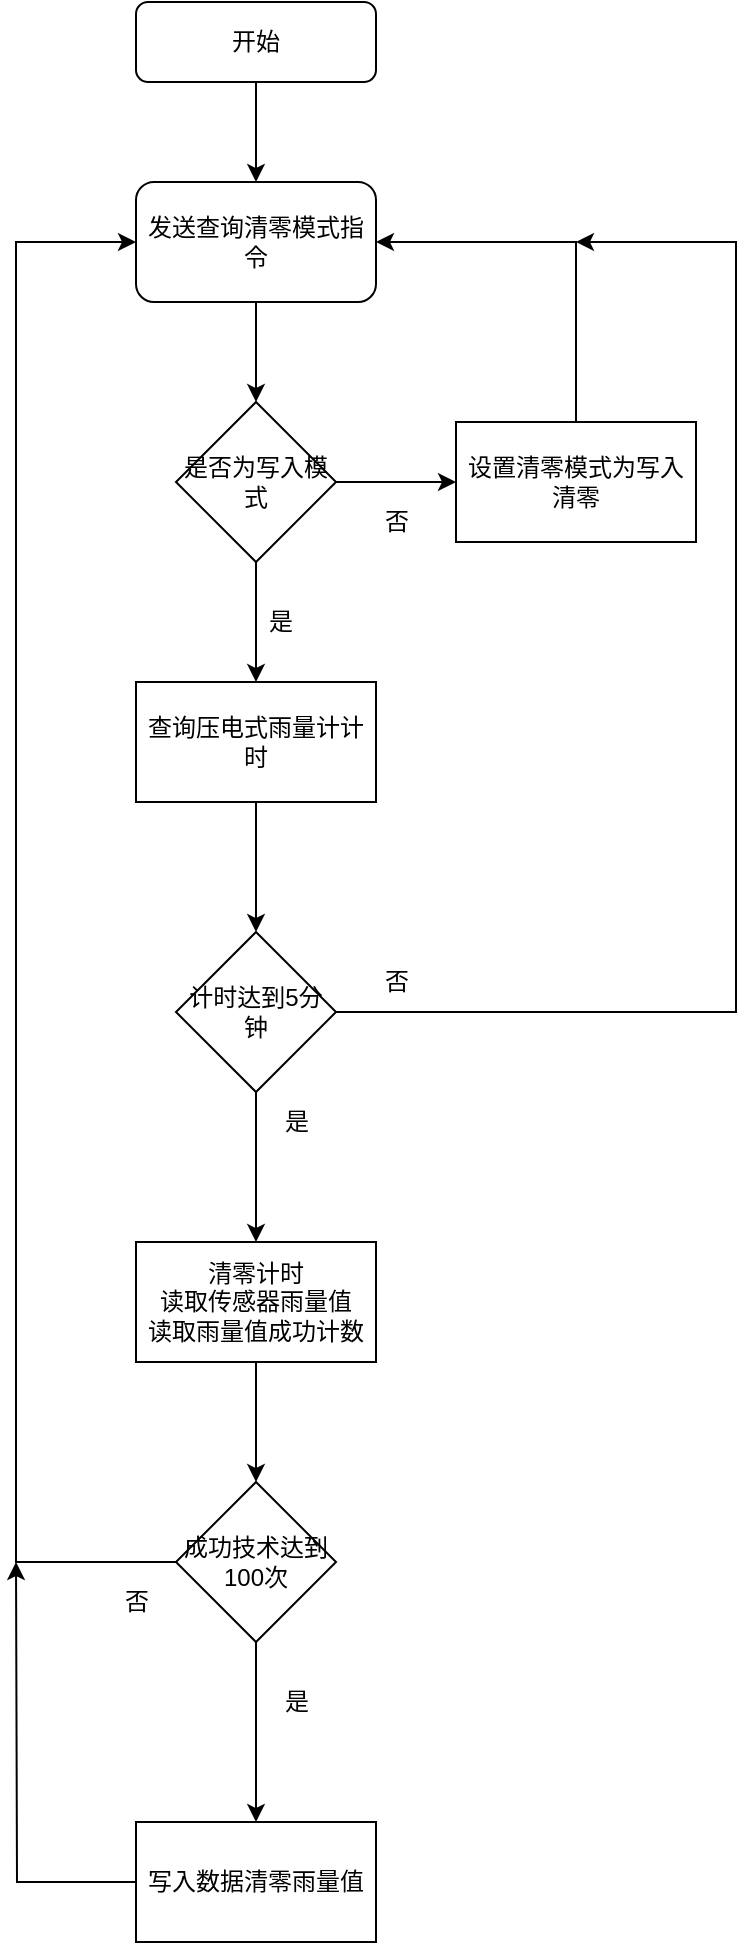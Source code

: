 <mxfile version="14.6.10" type="github">
  <diagram id="C5RBs43oDa-KdzZeNtuy" name="Page-1">
    <mxGraphModel dx="981" dy="526" grid="1" gridSize="10" guides="1" tooltips="1" connect="1" arrows="1" fold="1" page="1" pageScale="1" pageWidth="827" pageHeight="1169" math="0" shadow="0">
      <root>
        <mxCell id="WIyWlLk6GJQsqaUBKTNV-0" />
        <mxCell id="WIyWlLk6GJQsqaUBKTNV-1" parent="WIyWlLk6GJQsqaUBKTNV-0" />
        <mxCell id="w8_CbX6rNwMr6R3IFAu_-6" style="edgeStyle=orthogonalEdgeStyle;rounded=0;orthogonalLoop=1;jettySize=auto;html=1;exitX=0.5;exitY=1;exitDx=0;exitDy=0;entryX=0.5;entryY=0;entryDx=0;entryDy=0;" edge="1" parent="WIyWlLk6GJQsqaUBKTNV-1" source="WIyWlLk6GJQsqaUBKTNV-3" target="w8_CbX6rNwMr6R3IFAu_-0">
          <mxGeometry relative="1" as="geometry" />
        </mxCell>
        <mxCell id="WIyWlLk6GJQsqaUBKTNV-3" value="开始" style="rounded=1;whiteSpace=wrap;html=1;fontSize=12;glass=0;strokeWidth=1;shadow=0;" parent="WIyWlLk6GJQsqaUBKTNV-1" vertex="1">
          <mxGeometry x="160" y="80" width="120" height="40" as="geometry" />
        </mxCell>
        <mxCell id="w8_CbX6rNwMr6R3IFAu_-7" style="edgeStyle=orthogonalEdgeStyle;rounded=0;orthogonalLoop=1;jettySize=auto;html=1;exitX=0.5;exitY=1;exitDx=0;exitDy=0;entryX=0.5;entryY=0;entryDx=0;entryDy=0;" edge="1" parent="WIyWlLk6GJQsqaUBKTNV-1" source="w8_CbX6rNwMr6R3IFAu_-0" target="w8_CbX6rNwMr6R3IFAu_-1">
          <mxGeometry relative="1" as="geometry" />
        </mxCell>
        <mxCell id="w8_CbX6rNwMr6R3IFAu_-0" value="发送查询清零模式指令" style="rounded=1;whiteSpace=wrap;html=1;" vertex="1" parent="WIyWlLk6GJQsqaUBKTNV-1">
          <mxGeometry x="160" y="170" width="120" height="60" as="geometry" />
        </mxCell>
        <mxCell id="w8_CbX6rNwMr6R3IFAu_-3" value="" style="edgeStyle=orthogonalEdgeStyle;rounded=0;orthogonalLoop=1;jettySize=auto;html=1;" edge="1" parent="WIyWlLk6GJQsqaUBKTNV-1" source="w8_CbX6rNwMr6R3IFAu_-1" target="w8_CbX6rNwMr6R3IFAu_-2">
          <mxGeometry relative="1" as="geometry" />
        </mxCell>
        <mxCell id="w8_CbX6rNwMr6R3IFAu_-9" value="" style="edgeStyle=orthogonalEdgeStyle;rounded=0;orthogonalLoop=1;jettySize=auto;html=1;" edge="1" parent="WIyWlLk6GJQsqaUBKTNV-1" source="w8_CbX6rNwMr6R3IFAu_-1" target="w8_CbX6rNwMr6R3IFAu_-8">
          <mxGeometry relative="1" as="geometry" />
        </mxCell>
        <mxCell id="w8_CbX6rNwMr6R3IFAu_-1" value="是否为写入模式" style="rhombus;whiteSpace=wrap;html=1;" vertex="1" parent="WIyWlLk6GJQsqaUBKTNV-1">
          <mxGeometry x="180" y="280" width="80" height="80" as="geometry" />
        </mxCell>
        <mxCell id="w8_CbX6rNwMr6R3IFAu_-5" style="edgeStyle=orthogonalEdgeStyle;rounded=0;orthogonalLoop=1;jettySize=auto;html=1;exitX=0.5;exitY=1;exitDx=0;exitDy=0;entryX=0.5;entryY=0;entryDx=0;entryDy=0;" edge="1" parent="WIyWlLk6GJQsqaUBKTNV-1" source="w8_CbX6rNwMr6R3IFAu_-2" target="w8_CbX6rNwMr6R3IFAu_-4">
          <mxGeometry relative="1" as="geometry" />
        </mxCell>
        <mxCell id="w8_CbX6rNwMr6R3IFAu_-2" value="查询压电式雨量计计时" style="whiteSpace=wrap;html=1;" vertex="1" parent="WIyWlLk6GJQsqaUBKTNV-1">
          <mxGeometry x="160" y="420" width="120" height="60" as="geometry" />
        </mxCell>
        <mxCell id="w8_CbX6rNwMr6R3IFAu_-12" value="" style="edgeStyle=orthogonalEdgeStyle;rounded=0;orthogonalLoop=1;jettySize=auto;html=1;" edge="1" parent="WIyWlLk6GJQsqaUBKTNV-1" source="w8_CbX6rNwMr6R3IFAu_-4" target="w8_CbX6rNwMr6R3IFAu_-11">
          <mxGeometry relative="1" as="geometry" />
        </mxCell>
        <mxCell id="w8_CbX6rNwMr6R3IFAu_-13" style="edgeStyle=orthogonalEdgeStyle;rounded=0;orthogonalLoop=1;jettySize=auto;html=1;exitX=1;exitY=0.5;exitDx=0;exitDy=0;" edge="1" parent="WIyWlLk6GJQsqaUBKTNV-1" source="w8_CbX6rNwMr6R3IFAu_-4">
          <mxGeometry relative="1" as="geometry">
            <mxPoint x="380" y="200" as="targetPoint" />
            <Array as="points">
              <mxPoint x="460" y="585" />
              <mxPoint x="460" y="200" />
              <mxPoint x="390" y="200" />
            </Array>
          </mxGeometry>
        </mxCell>
        <mxCell id="w8_CbX6rNwMr6R3IFAu_-4" value="计时达到5分钟" style="rhombus;whiteSpace=wrap;html=1;" vertex="1" parent="WIyWlLk6GJQsqaUBKTNV-1">
          <mxGeometry x="180" y="545" width="80" height="80" as="geometry" />
        </mxCell>
        <mxCell id="w8_CbX6rNwMr6R3IFAu_-10" style="edgeStyle=orthogonalEdgeStyle;rounded=0;orthogonalLoop=1;jettySize=auto;html=1;exitX=0.5;exitY=0;exitDx=0;exitDy=0;entryX=1;entryY=0.5;entryDx=0;entryDy=0;" edge="1" parent="WIyWlLk6GJQsqaUBKTNV-1" source="w8_CbX6rNwMr6R3IFAu_-8" target="w8_CbX6rNwMr6R3IFAu_-0">
          <mxGeometry relative="1" as="geometry" />
        </mxCell>
        <mxCell id="w8_CbX6rNwMr6R3IFAu_-8" value="设置清零模式为写入清零" style="whiteSpace=wrap;html=1;" vertex="1" parent="WIyWlLk6GJQsqaUBKTNV-1">
          <mxGeometry x="320" y="290" width="120" height="60" as="geometry" />
        </mxCell>
        <mxCell id="w8_CbX6rNwMr6R3IFAu_-17" style="edgeStyle=orthogonalEdgeStyle;rounded=0;orthogonalLoop=1;jettySize=auto;html=1;exitX=0.5;exitY=1;exitDx=0;exitDy=0;" edge="1" parent="WIyWlLk6GJQsqaUBKTNV-1" source="w8_CbX6rNwMr6R3IFAu_-11" target="w8_CbX6rNwMr6R3IFAu_-14">
          <mxGeometry relative="1" as="geometry" />
        </mxCell>
        <mxCell id="w8_CbX6rNwMr6R3IFAu_-11" value="&lt;div&gt;清零计时&lt;/div&gt;&lt;div&gt;读取传感器雨量值&lt;br&gt;&lt;/div&gt;&lt;div&gt;读取雨量值成功计数&lt;br&gt;&lt;/div&gt;" style="whiteSpace=wrap;html=1;" vertex="1" parent="WIyWlLk6GJQsqaUBKTNV-1">
          <mxGeometry x="160" y="700" width="120" height="60" as="geometry" />
        </mxCell>
        <mxCell id="w8_CbX6rNwMr6R3IFAu_-16" value="" style="edgeStyle=orthogonalEdgeStyle;rounded=0;orthogonalLoop=1;jettySize=auto;html=1;" edge="1" parent="WIyWlLk6GJQsqaUBKTNV-1" source="w8_CbX6rNwMr6R3IFAu_-14" target="w8_CbX6rNwMr6R3IFAu_-15">
          <mxGeometry relative="1" as="geometry" />
        </mxCell>
        <mxCell id="w8_CbX6rNwMr6R3IFAu_-18" style="edgeStyle=orthogonalEdgeStyle;rounded=0;orthogonalLoop=1;jettySize=auto;html=1;exitX=1;exitY=0.5;exitDx=0;exitDy=0;entryX=0;entryY=0.5;entryDx=0;entryDy=0;" edge="1" parent="WIyWlLk6GJQsqaUBKTNV-1" source="w8_CbX6rNwMr6R3IFAu_-14" target="w8_CbX6rNwMr6R3IFAu_-0">
          <mxGeometry relative="1" as="geometry">
            <Array as="points">
              <mxPoint x="100" y="860" />
              <mxPoint x="100" y="200" />
            </Array>
          </mxGeometry>
        </mxCell>
        <mxCell id="w8_CbX6rNwMr6R3IFAu_-14" value="成功技术达到100次" style="rhombus;whiteSpace=wrap;html=1;" vertex="1" parent="WIyWlLk6GJQsqaUBKTNV-1">
          <mxGeometry x="180" y="820" width="80" height="80" as="geometry" />
        </mxCell>
        <mxCell id="w8_CbX6rNwMr6R3IFAu_-19" style="edgeStyle=orthogonalEdgeStyle;rounded=0;orthogonalLoop=1;jettySize=auto;html=1;exitX=0;exitY=0.5;exitDx=0;exitDy=0;" edge="1" parent="WIyWlLk6GJQsqaUBKTNV-1" source="w8_CbX6rNwMr6R3IFAu_-15">
          <mxGeometry relative="1" as="geometry">
            <mxPoint x="100" y="860" as="targetPoint" />
          </mxGeometry>
        </mxCell>
        <mxCell id="w8_CbX6rNwMr6R3IFAu_-15" value="写入数据清零雨量值" style="whiteSpace=wrap;html=1;" vertex="1" parent="WIyWlLk6GJQsqaUBKTNV-1">
          <mxGeometry x="160" y="990" width="120" height="60" as="geometry" />
        </mxCell>
        <mxCell id="w8_CbX6rNwMr6R3IFAu_-20" value="是" style="text;html=1;align=center;verticalAlign=middle;resizable=0;points=[];autosize=1;strokeColor=none;" vertex="1" parent="WIyWlLk6GJQsqaUBKTNV-1">
          <mxGeometry x="217" y="380" width="30" height="20" as="geometry" />
        </mxCell>
        <mxCell id="w8_CbX6rNwMr6R3IFAu_-21" value="否" style="text;html=1;align=center;verticalAlign=middle;resizable=0;points=[];autosize=1;strokeColor=none;" vertex="1" parent="WIyWlLk6GJQsqaUBKTNV-1">
          <mxGeometry x="275" y="330" width="30" height="20" as="geometry" />
        </mxCell>
        <mxCell id="w8_CbX6rNwMr6R3IFAu_-22" value="否" style="text;html=1;align=center;verticalAlign=middle;resizable=0;points=[];autosize=1;strokeColor=none;" vertex="1" parent="WIyWlLk6GJQsqaUBKTNV-1">
          <mxGeometry x="275" y="560" width="30" height="20" as="geometry" />
        </mxCell>
        <mxCell id="w8_CbX6rNwMr6R3IFAu_-23" value="是" style="text;html=1;align=center;verticalAlign=middle;resizable=0;points=[];autosize=1;strokeColor=none;" vertex="1" parent="WIyWlLk6GJQsqaUBKTNV-1">
          <mxGeometry x="225" y="630" width="30" height="20" as="geometry" />
        </mxCell>
        <mxCell id="w8_CbX6rNwMr6R3IFAu_-24" value="是" style="text;html=1;align=center;verticalAlign=middle;resizable=0;points=[];autosize=1;strokeColor=none;" vertex="1" parent="WIyWlLk6GJQsqaUBKTNV-1">
          <mxGeometry x="225" y="920" width="30" height="20" as="geometry" />
        </mxCell>
        <mxCell id="w8_CbX6rNwMr6R3IFAu_-25" value="否" style="text;html=1;align=center;verticalAlign=middle;resizable=0;points=[];autosize=1;strokeColor=none;" vertex="1" parent="WIyWlLk6GJQsqaUBKTNV-1">
          <mxGeometry x="145" y="870" width="30" height="20" as="geometry" />
        </mxCell>
      </root>
    </mxGraphModel>
  </diagram>
</mxfile>

